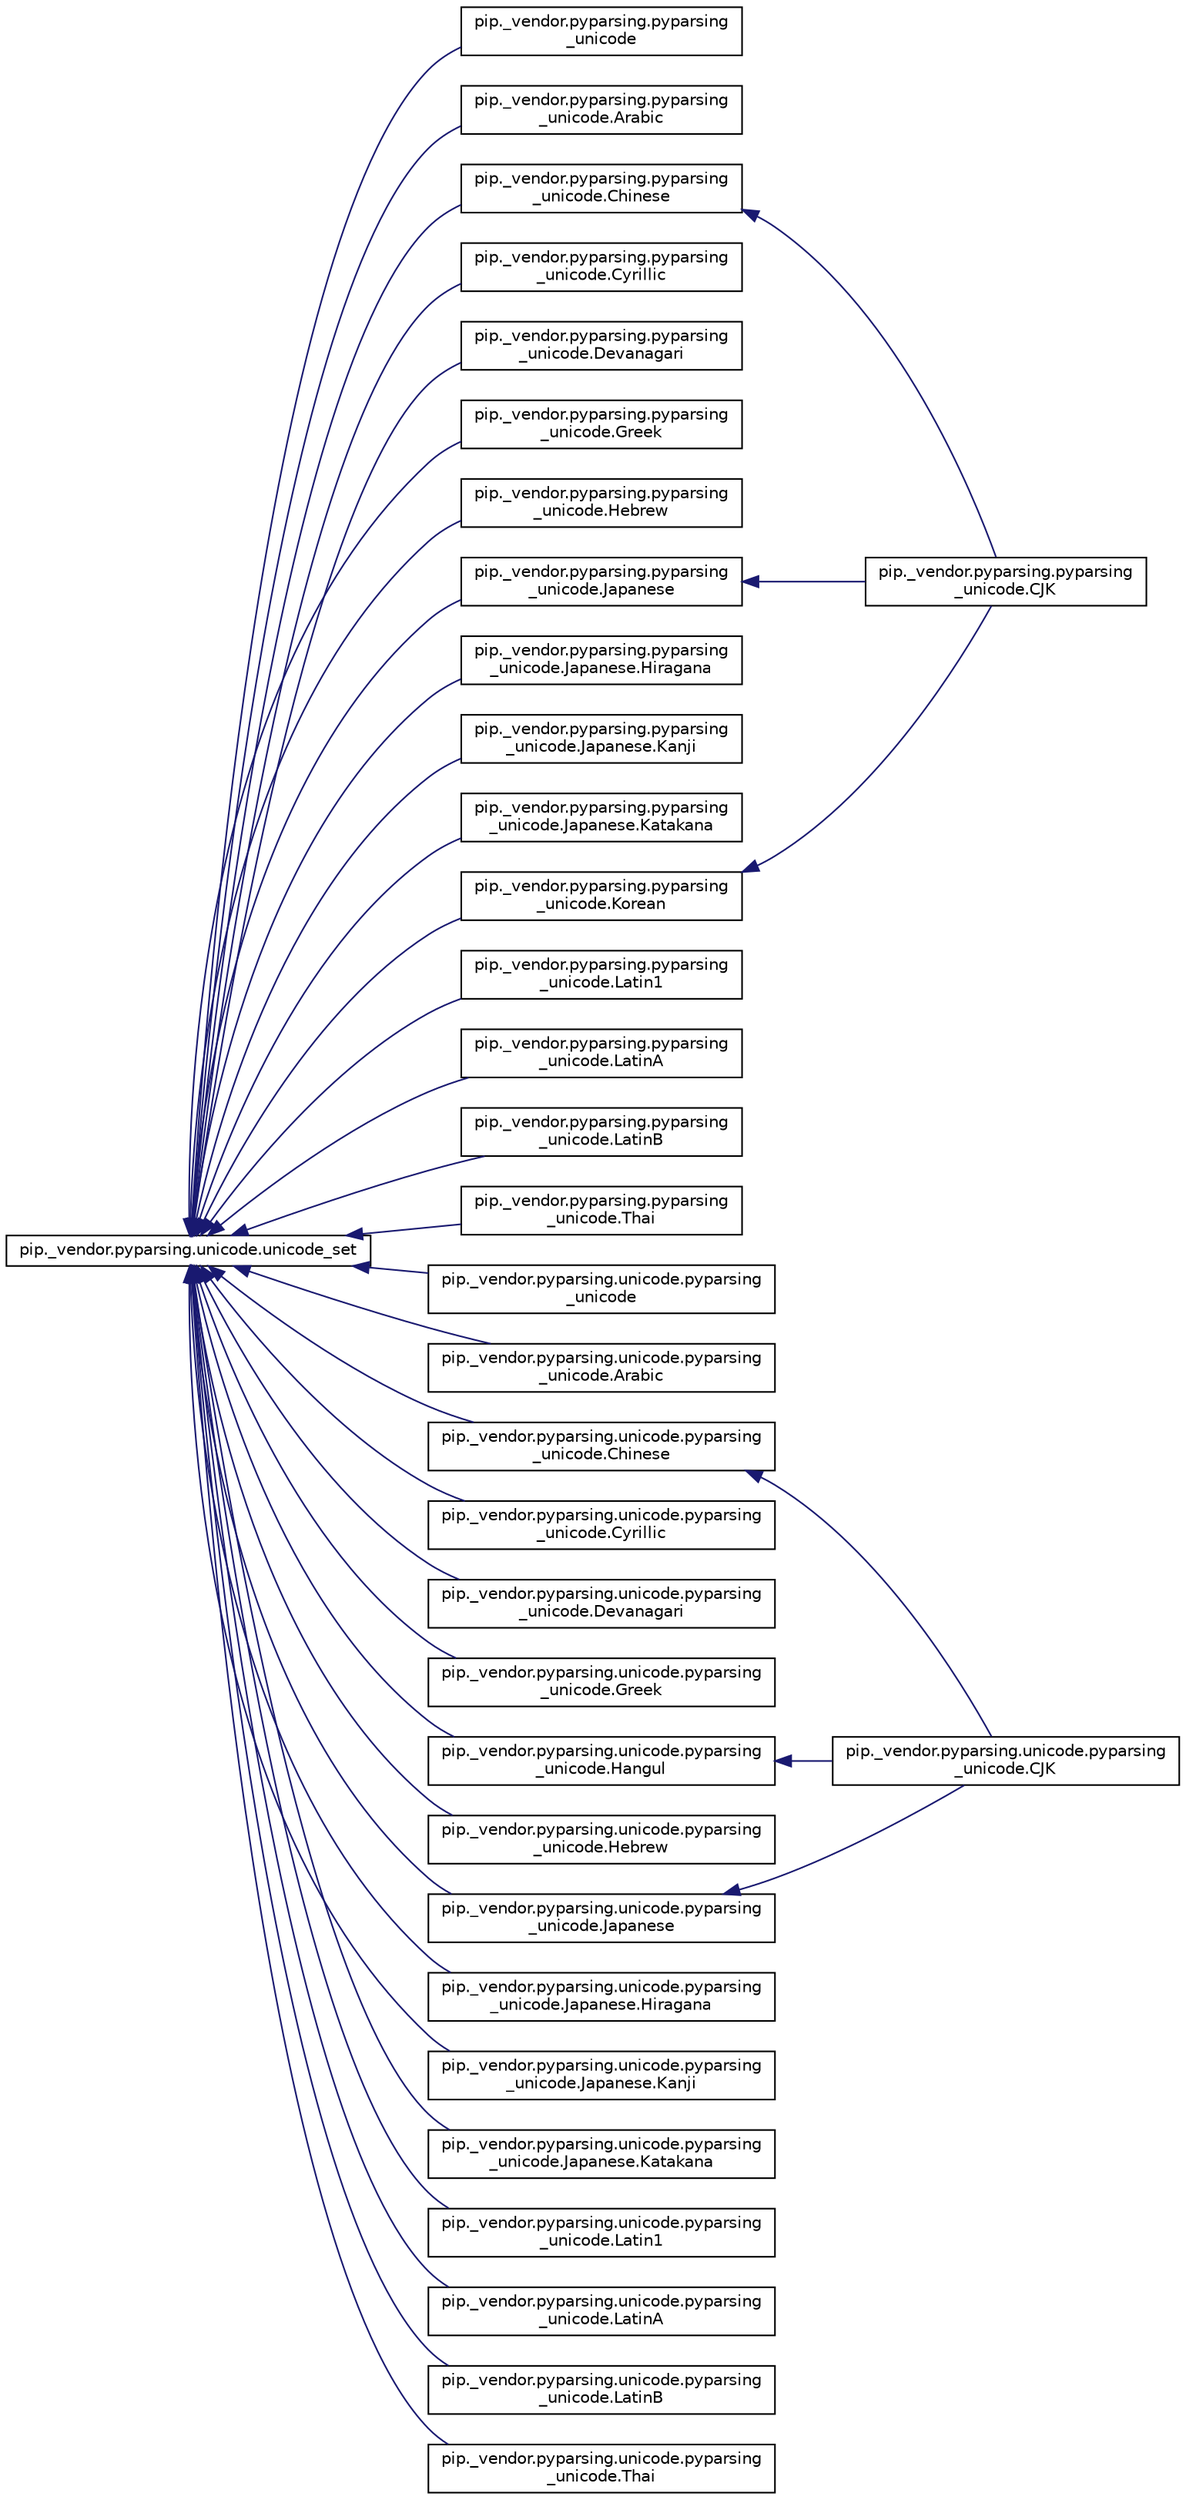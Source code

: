 digraph "Graphical Class Hierarchy"
{
 // LATEX_PDF_SIZE
  edge [fontname="Helvetica",fontsize="10",labelfontname="Helvetica",labelfontsize="10"];
  node [fontname="Helvetica",fontsize="10",shape=record];
  rankdir="LR";
  Node0 [label="pip._vendor.pyparsing.unicode.unicode_set",height=0.2,width=0.4,color="black", fillcolor="white", style="filled",URL="$classpip_1_1__vendor_1_1pyparsing_1_1unicode_1_1unicode__set.html",tooltip=" "];
  Node0 -> Node1 [dir="back",color="midnightblue",fontsize="10",style="solid",fontname="Helvetica"];
  Node1 [label="pip._vendor.pyparsing.pyparsing\l_unicode",height=0.2,width=0.4,color="black", fillcolor="white", style="filled",URL="$classpip_1_1__vendor_1_1pyparsing_1_1pyparsing__unicode.html",tooltip=" "];
  Node0 -> Node2 [dir="back",color="midnightblue",fontsize="10",style="solid",fontname="Helvetica"];
  Node2 [label="pip._vendor.pyparsing.pyparsing\l_unicode.Arabic",height=0.2,width=0.4,color="black", fillcolor="white", style="filled",URL="$classpip_1_1__vendor_1_1pyparsing_1_1pyparsing__unicode_1_1Arabic.html",tooltip=" "];
  Node0 -> Node3 [dir="back",color="midnightblue",fontsize="10",style="solid",fontname="Helvetica"];
  Node3 [label="pip._vendor.pyparsing.pyparsing\l_unicode.Chinese",height=0.2,width=0.4,color="black", fillcolor="white", style="filled",URL="$classpip_1_1__vendor_1_1pyparsing_1_1pyparsing__unicode_1_1Chinese.html",tooltip=" "];
  Node3 -> Node4 [dir="back",color="midnightblue",fontsize="10",style="solid",fontname="Helvetica"];
  Node4 [label="pip._vendor.pyparsing.pyparsing\l_unicode.CJK",height=0.2,width=0.4,color="black", fillcolor="white", style="filled",URL="$classpip_1_1__vendor_1_1pyparsing_1_1pyparsing__unicode_1_1CJK.html",tooltip=" "];
  Node0 -> Node5 [dir="back",color="midnightblue",fontsize="10",style="solid",fontname="Helvetica"];
  Node5 [label="pip._vendor.pyparsing.pyparsing\l_unicode.Cyrillic",height=0.2,width=0.4,color="black", fillcolor="white", style="filled",URL="$classpip_1_1__vendor_1_1pyparsing_1_1pyparsing__unicode_1_1Cyrillic.html",tooltip=" "];
  Node0 -> Node6 [dir="back",color="midnightblue",fontsize="10",style="solid",fontname="Helvetica"];
  Node6 [label="pip._vendor.pyparsing.pyparsing\l_unicode.Devanagari",height=0.2,width=0.4,color="black", fillcolor="white", style="filled",URL="$classpip_1_1__vendor_1_1pyparsing_1_1pyparsing__unicode_1_1Devanagari.html",tooltip=" "];
  Node0 -> Node7 [dir="back",color="midnightblue",fontsize="10",style="solid",fontname="Helvetica"];
  Node7 [label="pip._vendor.pyparsing.pyparsing\l_unicode.Greek",height=0.2,width=0.4,color="black", fillcolor="white", style="filled",URL="$classpip_1_1__vendor_1_1pyparsing_1_1pyparsing__unicode_1_1Greek.html",tooltip=" "];
  Node0 -> Node8 [dir="back",color="midnightblue",fontsize="10",style="solid",fontname="Helvetica"];
  Node8 [label="pip._vendor.pyparsing.pyparsing\l_unicode.Hebrew",height=0.2,width=0.4,color="black", fillcolor="white", style="filled",URL="$classpip_1_1__vendor_1_1pyparsing_1_1pyparsing__unicode_1_1Hebrew.html",tooltip=" "];
  Node0 -> Node9 [dir="back",color="midnightblue",fontsize="10",style="solid",fontname="Helvetica"];
  Node9 [label="pip._vendor.pyparsing.pyparsing\l_unicode.Japanese",height=0.2,width=0.4,color="black", fillcolor="white", style="filled",URL="$classpip_1_1__vendor_1_1pyparsing_1_1pyparsing__unicode_1_1Japanese.html",tooltip=" "];
  Node9 -> Node4 [dir="back",color="midnightblue",fontsize="10",style="solid",fontname="Helvetica"];
  Node0 -> Node10 [dir="back",color="midnightblue",fontsize="10",style="solid",fontname="Helvetica"];
  Node10 [label="pip._vendor.pyparsing.pyparsing\l_unicode.Japanese.Hiragana",height=0.2,width=0.4,color="black", fillcolor="white", style="filled",URL="$classpip_1_1__vendor_1_1pyparsing_1_1pyparsing__unicode_1_1Japanese_1_1Hiragana.html",tooltip=" "];
  Node0 -> Node11 [dir="back",color="midnightblue",fontsize="10",style="solid",fontname="Helvetica"];
  Node11 [label="pip._vendor.pyparsing.pyparsing\l_unicode.Japanese.Kanji",height=0.2,width=0.4,color="black", fillcolor="white", style="filled",URL="$classpip_1_1__vendor_1_1pyparsing_1_1pyparsing__unicode_1_1Japanese_1_1Kanji.html",tooltip=" "];
  Node0 -> Node12 [dir="back",color="midnightblue",fontsize="10",style="solid",fontname="Helvetica"];
  Node12 [label="pip._vendor.pyparsing.pyparsing\l_unicode.Japanese.Katakana",height=0.2,width=0.4,color="black", fillcolor="white", style="filled",URL="$classpip_1_1__vendor_1_1pyparsing_1_1pyparsing__unicode_1_1Japanese_1_1Katakana.html",tooltip=" "];
  Node0 -> Node13 [dir="back",color="midnightblue",fontsize="10",style="solid",fontname="Helvetica"];
  Node13 [label="pip._vendor.pyparsing.pyparsing\l_unicode.Korean",height=0.2,width=0.4,color="black", fillcolor="white", style="filled",URL="$classpip_1_1__vendor_1_1pyparsing_1_1pyparsing__unicode_1_1Korean.html",tooltip=" "];
  Node13 -> Node4 [dir="back",color="midnightblue",fontsize="10",style="solid",fontname="Helvetica"];
  Node0 -> Node14 [dir="back",color="midnightblue",fontsize="10",style="solid",fontname="Helvetica"];
  Node14 [label="pip._vendor.pyparsing.pyparsing\l_unicode.Latin1",height=0.2,width=0.4,color="black", fillcolor="white", style="filled",URL="$classpip_1_1__vendor_1_1pyparsing_1_1pyparsing__unicode_1_1Latin1.html",tooltip=" "];
  Node0 -> Node15 [dir="back",color="midnightblue",fontsize="10",style="solid",fontname="Helvetica"];
  Node15 [label="pip._vendor.pyparsing.pyparsing\l_unicode.LatinA",height=0.2,width=0.4,color="black", fillcolor="white", style="filled",URL="$classpip_1_1__vendor_1_1pyparsing_1_1pyparsing__unicode_1_1LatinA.html",tooltip=" "];
  Node0 -> Node16 [dir="back",color="midnightblue",fontsize="10",style="solid",fontname="Helvetica"];
  Node16 [label="pip._vendor.pyparsing.pyparsing\l_unicode.LatinB",height=0.2,width=0.4,color="black", fillcolor="white", style="filled",URL="$classpip_1_1__vendor_1_1pyparsing_1_1pyparsing__unicode_1_1LatinB.html",tooltip=" "];
  Node0 -> Node17 [dir="back",color="midnightblue",fontsize="10",style="solid",fontname="Helvetica"];
  Node17 [label="pip._vendor.pyparsing.pyparsing\l_unicode.Thai",height=0.2,width=0.4,color="black", fillcolor="white", style="filled",URL="$classpip_1_1__vendor_1_1pyparsing_1_1pyparsing__unicode_1_1Thai.html",tooltip=" "];
  Node0 -> Node18 [dir="back",color="midnightblue",fontsize="10",style="solid",fontname="Helvetica"];
  Node18 [label="pip._vendor.pyparsing.unicode.pyparsing\l_unicode",height=0.2,width=0.4,color="black", fillcolor="white", style="filled",URL="$classpip_1_1__vendor_1_1pyparsing_1_1unicode_1_1pyparsing__unicode.html",tooltip=" "];
  Node0 -> Node19 [dir="back",color="midnightblue",fontsize="10",style="solid",fontname="Helvetica"];
  Node19 [label="pip._vendor.pyparsing.unicode.pyparsing\l_unicode.Arabic",height=0.2,width=0.4,color="black", fillcolor="white", style="filled",URL="$classpip_1_1__vendor_1_1pyparsing_1_1unicode_1_1pyparsing__unicode_1_1Arabic.html",tooltip=" "];
  Node0 -> Node20 [dir="back",color="midnightblue",fontsize="10",style="solid",fontname="Helvetica"];
  Node20 [label="pip._vendor.pyparsing.unicode.pyparsing\l_unicode.Chinese",height=0.2,width=0.4,color="black", fillcolor="white", style="filled",URL="$classpip_1_1__vendor_1_1pyparsing_1_1unicode_1_1pyparsing__unicode_1_1Chinese.html",tooltip=" "];
  Node20 -> Node21 [dir="back",color="midnightblue",fontsize="10",style="solid",fontname="Helvetica"];
  Node21 [label="pip._vendor.pyparsing.unicode.pyparsing\l_unicode.CJK",height=0.2,width=0.4,color="black", fillcolor="white", style="filled",URL="$classpip_1_1__vendor_1_1pyparsing_1_1unicode_1_1pyparsing__unicode_1_1CJK.html",tooltip=" "];
  Node0 -> Node22 [dir="back",color="midnightblue",fontsize="10",style="solid",fontname="Helvetica"];
  Node22 [label="pip._vendor.pyparsing.unicode.pyparsing\l_unicode.Cyrillic",height=0.2,width=0.4,color="black", fillcolor="white", style="filled",URL="$classpip_1_1__vendor_1_1pyparsing_1_1unicode_1_1pyparsing__unicode_1_1Cyrillic.html",tooltip=" "];
  Node0 -> Node23 [dir="back",color="midnightblue",fontsize="10",style="solid",fontname="Helvetica"];
  Node23 [label="pip._vendor.pyparsing.unicode.pyparsing\l_unicode.Devanagari",height=0.2,width=0.4,color="black", fillcolor="white", style="filled",URL="$classpip_1_1__vendor_1_1pyparsing_1_1unicode_1_1pyparsing__unicode_1_1Devanagari.html",tooltip=" "];
  Node0 -> Node24 [dir="back",color="midnightblue",fontsize="10",style="solid",fontname="Helvetica"];
  Node24 [label="pip._vendor.pyparsing.unicode.pyparsing\l_unicode.Greek",height=0.2,width=0.4,color="black", fillcolor="white", style="filled",URL="$classpip_1_1__vendor_1_1pyparsing_1_1unicode_1_1pyparsing__unicode_1_1Greek.html",tooltip=" "];
  Node0 -> Node25 [dir="back",color="midnightblue",fontsize="10",style="solid",fontname="Helvetica"];
  Node25 [label="pip._vendor.pyparsing.unicode.pyparsing\l_unicode.Hangul",height=0.2,width=0.4,color="black", fillcolor="white", style="filled",URL="$classpip_1_1__vendor_1_1pyparsing_1_1unicode_1_1pyparsing__unicode_1_1Hangul.html",tooltip=" "];
  Node25 -> Node21 [dir="back",color="midnightblue",fontsize="10",style="solid",fontname="Helvetica"];
  Node0 -> Node26 [dir="back",color="midnightblue",fontsize="10",style="solid",fontname="Helvetica"];
  Node26 [label="pip._vendor.pyparsing.unicode.pyparsing\l_unicode.Hebrew",height=0.2,width=0.4,color="black", fillcolor="white", style="filled",URL="$classpip_1_1__vendor_1_1pyparsing_1_1unicode_1_1pyparsing__unicode_1_1Hebrew.html",tooltip=" "];
  Node0 -> Node27 [dir="back",color="midnightblue",fontsize="10",style="solid",fontname="Helvetica"];
  Node27 [label="pip._vendor.pyparsing.unicode.pyparsing\l_unicode.Japanese",height=0.2,width=0.4,color="black", fillcolor="white", style="filled",URL="$classpip_1_1__vendor_1_1pyparsing_1_1unicode_1_1pyparsing__unicode_1_1Japanese.html",tooltip=" "];
  Node27 -> Node21 [dir="back",color="midnightblue",fontsize="10",style="solid",fontname="Helvetica"];
  Node0 -> Node28 [dir="back",color="midnightblue",fontsize="10",style="solid",fontname="Helvetica"];
  Node28 [label="pip._vendor.pyparsing.unicode.pyparsing\l_unicode.Japanese.Hiragana",height=0.2,width=0.4,color="black", fillcolor="white", style="filled",URL="$classpip_1_1__vendor_1_1pyparsing_1_1unicode_1_1pyparsing__unicode_1_1Japanese_1_1Hiragana.html",tooltip=" "];
  Node0 -> Node29 [dir="back",color="midnightblue",fontsize="10",style="solid",fontname="Helvetica"];
  Node29 [label="pip._vendor.pyparsing.unicode.pyparsing\l_unicode.Japanese.Kanji",height=0.2,width=0.4,color="black", fillcolor="white", style="filled",URL="$classpip_1_1__vendor_1_1pyparsing_1_1unicode_1_1pyparsing__unicode_1_1Japanese_1_1Kanji.html",tooltip=" "];
  Node0 -> Node30 [dir="back",color="midnightblue",fontsize="10",style="solid",fontname="Helvetica"];
  Node30 [label="pip._vendor.pyparsing.unicode.pyparsing\l_unicode.Japanese.Katakana",height=0.2,width=0.4,color="black", fillcolor="white", style="filled",URL="$classpip_1_1__vendor_1_1pyparsing_1_1unicode_1_1pyparsing__unicode_1_1Japanese_1_1Katakana.html",tooltip=" "];
  Node0 -> Node31 [dir="back",color="midnightblue",fontsize="10",style="solid",fontname="Helvetica"];
  Node31 [label="pip._vendor.pyparsing.unicode.pyparsing\l_unicode.Latin1",height=0.2,width=0.4,color="black", fillcolor="white", style="filled",URL="$classpip_1_1__vendor_1_1pyparsing_1_1unicode_1_1pyparsing__unicode_1_1Latin1.html",tooltip=" "];
  Node0 -> Node32 [dir="back",color="midnightblue",fontsize="10",style="solid",fontname="Helvetica"];
  Node32 [label="pip._vendor.pyparsing.unicode.pyparsing\l_unicode.LatinA",height=0.2,width=0.4,color="black", fillcolor="white", style="filled",URL="$classpip_1_1__vendor_1_1pyparsing_1_1unicode_1_1pyparsing__unicode_1_1LatinA.html",tooltip=" "];
  Node0 -> Node33 [dir="back",color="midnightblue",fontsize="10",style="solid",fontname="Helvetica"];
  Node33 [label="pip._vendor.pyparsing.unicode.pyparsing\l_unicode.LatinB",height=0.2,width=0.4,color="black", fillcolor="white", style="filled",URL="$classpip_1_1__vendor_1_1pyparsing_1_1unicode_1_1pyparsing__unicode_1_1LatinB.html",tooltip=" "];
  Node0 -> Node34 [dir="back",color="midnightblue",fontsize="10",style="solid",fontname="Helvetica"];
  Node34 [label="pip._vendor.pyparsing.unicode.pyparsing\l_unicode.Thai",height=0.2,width=0.4,color="black", fillcolor="white", style="filled",URL="$classpip_1_1__vendor_1_1pyparsing_1_1unicode_1_1pyparsing__unicode_1_1Thai.html",tooltip=" "];
}
